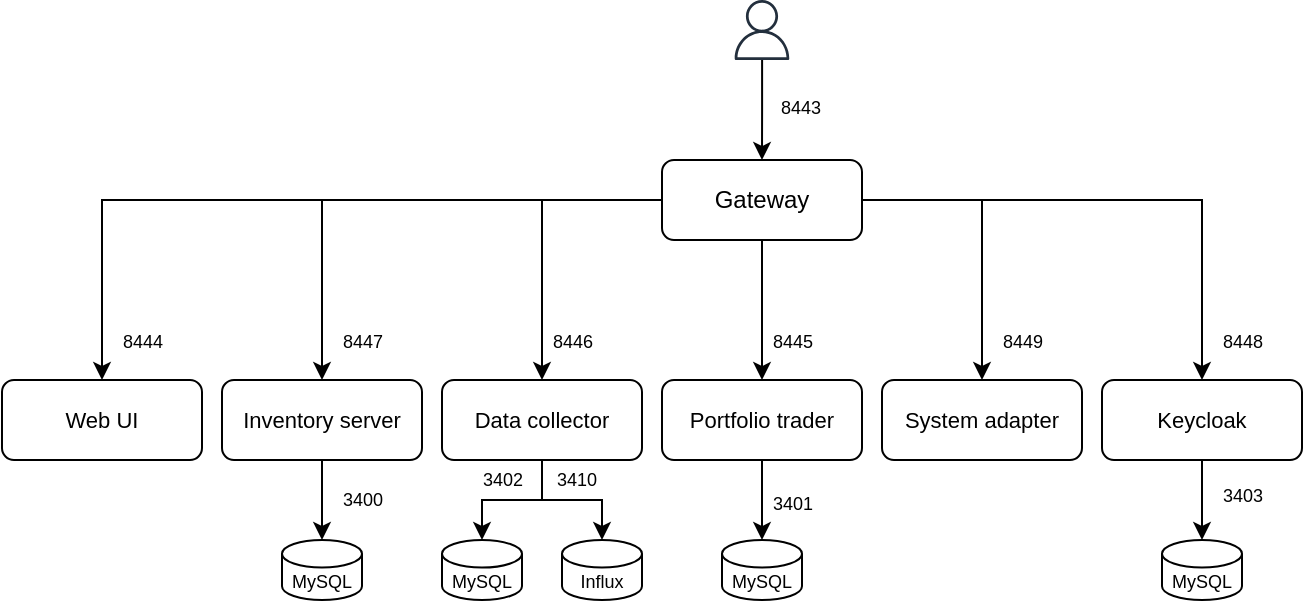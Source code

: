 <mxfile version="22.1.0" type="device">
  <diagram name="Page-1" id="pwfQz-sSOffPF5Ie87n6">
    <mxGraphModel dx="645" dy="313" grid="1" gridSize="10" guides="1" tooltips="1" connect="1" arrows="1" fold="1" page="1" pageScale="1" pageWidth="827" pageHeight="1169" math="0" shadow="0">
      <root>
        <mxCell id="0" />
        <mxCell id="1" parent="0" />
        <mxCell id="_sGpEpvZL02431Neq0mV-9" style="edgeStyle=orthogonalEdgeStyle;rounded=0;orthogonalLoop=1;jettySize=auto;html=1;entryX=0.5;entryY=0;entryDx=0;entryDy=0;exitX=0;exitY=0.5;exitDx=0;exitDy=0;" edge="1" parent="1" source="_sGpEpvZL02431Neq0mV-1" target="_sGpEpvZL02431Neq0mV-2">
          <mxGeometry relative="1" as="geometry" />
        </mxCell>
        <mxCell id="_sGpEpvZL02431Neq0mV-16" value="8444" style="edgeLabel;html=1;align=center;verticalAlign=middle;resizable=0;points=[];fontSize=9;" vertex="1" connectable="0" parent="_sGpEpvZL02431Neq0mV-9">
          <mxGeometry x="0.695" y="-2" relative="1" as="geometry">
            <mxPoint x="22" y="37" as="offset" />
          </mxGeometry>
        </mxCell>
        <mxCell id="_sGpEpvZL02431Neq0mV-10" style="edgeStyle=orthogonalEdgeStyle;rounded=0;orthogonalLoop=1;jettySize=auto;html=1;entryX=0.5;entryY=0;entryDx=0;entryDy=0;exitX=0;exitY=0.5;exitDx=0;exitDy=0;" edge="1" parent="1" source="_sGpEpvZL02431Neq0mV-1" target="_sGpEpvZL02431Neq0mV-3">
          <mxGeometry relative="1" as="geometry" />
        </mxCell>
        <mxCell id="_sGpEpvZL02431Neq0mV-17" value="8447" style="edgeLabel;html=1;align=center;verticalAlign=middle;resizable=0;points=[];fontSize=9;" vertex="1" connectable="0" parent="_sGpEpvZL02431Neq0mV-10">
          <mxGeometry x="0.618" y="2" relative="1" as="geometry">
            <mxPoint x="18" y="30" as="offset" />
          </mxGeometry>
        </mxCell>
        <mxCell id="_sGpEpvZL02431Neq0mV-11" style="edgeStyle=orthogonalEdgeStyle;rounded=0;orthogonalLoop=1;jettySize=auto;html=1;entryX=0.5;entryY=0;entryDx=0;entryDy=0;exitX=0;exitY=0.5;exitDx=0;exitDy=0;" edge="1" parent="1" source="_sGpEpvZL02431Neq0mV-1" target="_sGpEpvZL02431Neq0mV-5">
          <mxGeometry relative="1" as="geometry" />
        </mxCell>
        <mxCell id="_sGpEpvZL02431Neq0mV-18" value="8446" style="edgeLabel;html=1;align=center;verticalAlign=middle;resizable=0;points=[];fontSize=9;" vertex="1" connectable="0" parent="_sGpEpvZL02431Neq0mV-11">
          <mxGeometry x="0.538" y="-1" relative="1" as="geometry">
            <mxPoint x="16" y="15" as="offset" />
          </mxGeometry>
        </mxCell>
        <mxCell id="_sGpEpvZL02431Neq0mV-14" style="edgeStyle=orthogonalEdgeStyle;rounded=0;orthogonalLoop=1;jettySize=auto;html=1;entryX=0.5;entryY=0;entryDx=0;entryDy=0;" edge="1" parent="1" source="_sGpEpvZL02431Neq0mV-1" target="_sGpEpvZL02431Neq0mV-7">
          <mxGeometry relative="1" as="geometry" />
        </mxCell>
        <mxCell id="_sGpEpvZL02431Neq0mV-21" value="8449" style="edgeLabel;html=1;align=center;verticalAlign=middle;resizable=0;points=[];fontSize=9;" vertex="1" connectable="0" parent="_sGpEpvZL02431Neq0mV-14">
          <mxGeometry x="0.582" y="-3" relative="1" as="geometry">
            <mxPoint x="23" y="12" as="offset" />
          </mxGeometry>
        </mxCell>
        <mxCell id="_sGpEpvZL02431Neq0mV-15" style="edgeStyle=orthogonalEdgeStyle;rounded=0;orthogonalLoop=1;jettySize=auto;html=1;entryX=0.5;entryY=0;entryDx=0;entryDy=0;" edge="1" parent="1" source="_sGpEpvZL02431Neq0mV-1" target="_sGpEpvZL02431Neq0mV-8">
          <mxGeometry relative="1" as="geometry" />
        </mxCell>
        <mxCell id="_sGpEpvZL02431Neq0mV-19" value="8448" style="edgeLabel;html=1;align=center;verticalAlign=middle;resizable=0;points=[];fontSize=9;" vertex="1" connectable="0" parent="_sGpEpvZL02431Neq0mV-15">
          <mxGeometry x="0.667" relative="1" as="geometry">
            <mxPoint x="20" y="24" as="offset" />
          </mxGeometry>
        </mxCell>
        <mxCell id="_sGpEpvZL02431Neq0mV-1" value="Gateway" style="rounded=1;whiteSpace=wrap;html=1;" vertex="1" parent="1">
          <mxGeometry x="360" y="200" width="100" height="40" as="geometry" />
        </mxCell>
        <mxCell id="_sGpEpvZL02431Neq0mV-2" value="Web UI" style="rounded=1;whiteSpace=wrap;html=1;fontSize=11;" vertex="1" parent="1">
          <mxGeometry x="30" y="310" width="100" height="40" as="geometry" />
        </mxCell>
        <mxCell id="_sGpEpvZL02431Neq0mV-3" value="Inventory server" style="rounded=1;whiteSpace=wrap;html=1;fontSize=11;" vertex="1" parent="1">
          <mxGeometry x="140" y="310" width="100" height="40" as="geometry" />
        </mxCell>
        <mxCell id="_sGpEpvZL02431Neq0mV-5" value="Data collector" style="rounded=1;whiteSpace=wrap;html=1;fontSize=11;" vertex="1" parent="1">
          <mxGeometry x="250" y="310" width="100" height="40" as="geometry" />
        </mxCell>
        <mxCell id="_sGpEpvZL02431Neq0mV-6" value="Portfolio trader" style="rounded=1;whiteSpace=wrap;html=1;fontSize=11;" vertex="1" parent="1">
          <mxGeometry x="360" y="310" width="100" height="40" as="geometry" />
        </mxCell>
        <mxCell id="_sGpEpvZL02431Neq0mV-7" value="System adapter" style="rounded=1;whiteSpace=wrap;html=1;fontSize=11;" vertex="1" parent="1">
          <mxGeometry x="470" y="310" width="100" height="40" as="geometry" />
        </mxCell>
        <mxCell id="_sGpEpvZL02431Neq0mV-8" value="Keycloak" style="rounded=1;whiteSpace=wrap;html=1;fontSize=11;" vertex="1" parent="1">
          <mxGeometry x="580" y="310" width="100" height="40" as="geometry" />
        </mxCell>
        <mxCell id="_sGpEpvZL02431Neq0mV-12" style="edgeStyle=orthogonalEdgeStyle;rounded=0;orthogonalLoop=1;jettySize=auto;html=1;" edge="1" parent="1" source="_sGpEpvZL02431Neq0mV-1" target="_sGpEpvZL02431Neq0mV-6">
          <mxGeometry relative="1" as="geometry" />
        </mxCell>
        <mxCell id="_sGpEpvZL02431Neq0mV-20" value="8445" style="edgeLabel;html=1;align=center;verticalAlign=middle;resizable=0;points=[];fontSize=9;" vertex="1" connectable="0" parent="_sGpEpvZL02431Neq0mV-12">
          <mxGeometry x="0.531" y="1" relative="1" as="geometry">
            <mxPoint x="14" y="-3" as="offset" />
          </mxGeometry>
        </mxCell>
        <mxCell id="_sGpEpvZL02431Neq0mV-22" value="MySQL" style="shape=cylinder3;whiteSpace=wrap;html=1;boundedLbl=1;backgroundOutline=1;size=6.9;fontSize=9;" vertex="1" parent="1">
          <mxGeometry x="170" y="390" width="40" height="30" as="geometry" />
        </mxCell>
        <mxCell id="_sGpEpvZL02431Neq0mV-23" value="MySQL" style="shape=cylinder3;whiteSpace=wrap;html=1;boundedLbl=1;backgroundOutline=1;size=6.9;fontSize=9;" vertex="1" parent="1">
          <mxGeometry x="250" y="390" width="40" height="30" as="geometry" />
        </mxCell>
        <mxCell id="_sGpEpvZL02431Neq0mV-24" value="MySQL" style="shape=cylinder3;whiteSpace=wrap;html=1;boundedLbl=1;backgroundOutline=1;size=6.9;fontSize=9;" vertex="1" parent="1">
          <mxGeometry x="390" y="390" width="40" height="30" as="geometry" />
        </mxCell>
        <mxCell id="_sGpEpvZL02431Neq0mV-25" value="MySQL" style="shape=cylinder3;whiteSpace=wrap;html=1;boundedLbl=1;backgroundOutline=1;size=6.9;fontSize=9;" vertex="1" parent="1">
          <mxGeometry x="610" y="390" width="40" height="30" as="geometry" />
        </mxCell>
        <mxCell id="_sGpEpvZL02431Neq0mV-26" style="edgeStyle=orthogonalEdgeStyle;rounded=0;orthogonalLoop=1;jettySize=auto;html=1;entryX=0.5;entryY=0;entryDx=0;entryDy=0;entryPerimeter=0;" edge="1" parent="1" source="_sGpEpvZL02431Neq0mV-8" target="_sGpEpvZL02431Neq0mV-25">
          <mxGeometry relative="1" as="geometry" />
        </mxCell>
        <mxCell id="_sGpEpvZL02431Neq0mV-27" value="3403" style="edgeLabel;html=1;align=center;verticalAlign=middle;resizable=0;points=[];fontSize=9;" vertex="1" connectable="0" parent="_sGpEpvZL02431Neq0mV-26">
          <mxGeometry x="-0.12" y="2" relative="1" as="geometry">
            <mxPoint x="18" as="offset" />
          </mxGeometry>
        </mxCell>
        <mxCell id="_sGpEpvZL02431Neq0mV-28" style="edgeStyle=orthogonalEdgeStyle;rounded=0;orthogonalLoop=1;jettySize=auto;html=1;entryX=0.5;entryY=0;entryDx=0;entryDy=0;entryPerimeter=0;" edge="1" parent="1" source="_sGpEpvZL02431Neq0mV-6" target="_sGpEpvZL02431Neq0mV-24">
          <mxGeometry relative="1" as="geometry" />
        </mxCell>
        <mxCell id="_sGpEpvZL02431Neq0mV-29" value="3401" style="edgeLabel;html=1;align=center;verticalAlign=middle;resizable=0;points=[];fontSize=9;" vertex="1" connectable="0" parent="_sGpEpvZL02431Neq0mV-28">
          <mxGeometry x="0.08" y="1" relative="1" as="geometry">
            <mxPoint x="14" as="offset" />
          </mxGeometry>
        </mxCell>
        <mxCell id="_sGpEpvZL02431Neq0mV-30" style="edgeStyle=orthogonalEdgeStyle;rounded=0;orthogonalLoop=1;jettySize=auto;html=1;entryX=0.5;entryY=0;entryDx=0;entryDy=0;entryPerimeter=0;exitX=0.5;exitY=1;exitDx=0;exitDy=0;" edge="1" parent="1" source="_sGpEpvZL02431Neq0mV-5" target="_sGpEpvZL02431Neq0mV-23">
          <mxGeometry relative="1" as="geometry" />
        </mxCell>
        <mxCell id="_sGpEpvZL02431Neq0mV-31" value="3402" style="edgeLabel;html=1;align=center;verticalAlign=middle;resizable=0;points=[];fontSize=9;" vertex="1" connectable="0" parent="_sGpEpvZL02431Neq0mV-30">
          <mxGeometry x="0.14" y="-1" relative="1" as="geometry">
            <mxPoint y="-9" as="offset" />
          </mxGeometry>
        </mxCell>
        <mxCell id="_sGpEpvZL02431Neq0mV-32" style="edgeStyle=orthogonalEdgeStyle;rounded=0;orthogonalLoop=1;jettySize=auto;html=1;entryX=0.5;entryY=0;entryDx=0;entryDy=0;entryPerimeter=0;" edge="1" parent="1" source="_sGpEpvZL02431Neq0mV-3" target="_sGpEpvZL02431Neq0mV-22">
          <mxGeometry relative="1" as="geometry" />
        </mxCell>
        <mxCell id="_sGpEpvZL02431Neq0mV-33" value="3400" style="edgeLabel;html=1;align=center;verticalAlign=middle;resizable=0;points=[];fontSize=9;" vertex="1" connectable="0" parent="_sGpEpvZL02431Neq0mV-32">
          <mxGeometry relative="1" as="geometry">
            <mxPoint x="20" as="offset" />
          </mxGeometry>
        </mxCell>
        <mxCell id="_sGpEpvZL02431Neq0mV-35" style="edgeStyle=orthogonalEdgeStyle;rounded=0;orthogonalLoop=1;jettySize=auto;html=1;entryX=0.5;entryY=0;entryDx=0;entryDy=0;" edge="1" parent="1" source="_sGpEpvZL02431Neq0mV-34" target="_sGpEpvZL02431Neq0mV-1">
          <mxGeometry relative="1" as="geometry" />
        </mxCell>
        <mxCell id="_sGpEpvZL02431Neq0mV-36" value="8443" style="edgeLabel;html=1;align=center;verticalAlign=middle;resizable=0;points=[];fontSize=9;" vertex="1" connectable="0" parent="_sGpEpvZL02431Neq0mV-35">
          <mxGeometry x="-0.01" y="4" relative="1" as="geometry">
            <mxPoint x="15" y="-1" as="offset" />
          </mxGeometry>
        </mxCell>
        <mxCell id="_sGpEpvZL02431Neq0mV-34" value="" style="sketch=0;outlineConnect=0;fontColor=#232F3E;gradientColor=none;fillColor=#232F3D;strokeColor=none;dashed=0;verticalLabelPosition=bottom;verticalAlign=top;align=center;html=1;fontSize=12;fontStyle=0;aspect=fixed;pointerEvents=1;shape=mxgraph.aws4.user;" vertex="1" parent="1">
          <mxGeometry x="395" y="120" width="30" height="30" as="geometry" />
        </mxCell>
        <mxCell id="_sGpEpvZL02431Neq0mV-39" value="Influx" style="shape=cylinder3;whiteSpace=wrap;html=1;boundedLbl=1;backgroundOutline=1;size=6.9;fontSize=9;" vertex="1" parent="1">
          <mxGeometry x="310" y="390" width="40" height="30" as="geometry" />
        </mxCell>
        <mxCell id="_sGpEpvZL02431Neq0mV-41" style="edgeStyle=orthogonalEdgeStyle;rounded=0;orthogonalLoop=1;jettySize=auto;html=1;entryX=0.5;entryY=0;entryDx=0;entryDy=0;entryPerimeter=0;exitX=0.5;exitY=1;exitDx=0;exitDy=0;" edge="1" parent="1" source="_sGpEpvZL02431Neq0mV-5" target="_sGpEpvZL02431Neq0mV-39">
          <mxGeometry relative="1" as="geometry">
            <Array as="points">
              <mxPoint x="300" y="370" />
              <mxPoint x="330" y="370" />
            </Array>
          </mxGeometry>
        </mxCell>
        <mxCell id="_sGpEpvZL02431Neq0mV-45" value="3410" style="edgeLabel;html=1;align=center;verticalAlign=middle;resizable=0;points=[];fontSize=9;" vertex="1" connectable="0" parent="_sGpEpvZL02431Neq0mV-41">
          <mxGeometry x="0.046" relative="1" as="geometry">
            <mxPoint y="-10" as="offset" />
          </mxGeometry>
        </mxCell>
      </root>
    </mxGraphModel>
  </diagram>
</mxfile>
